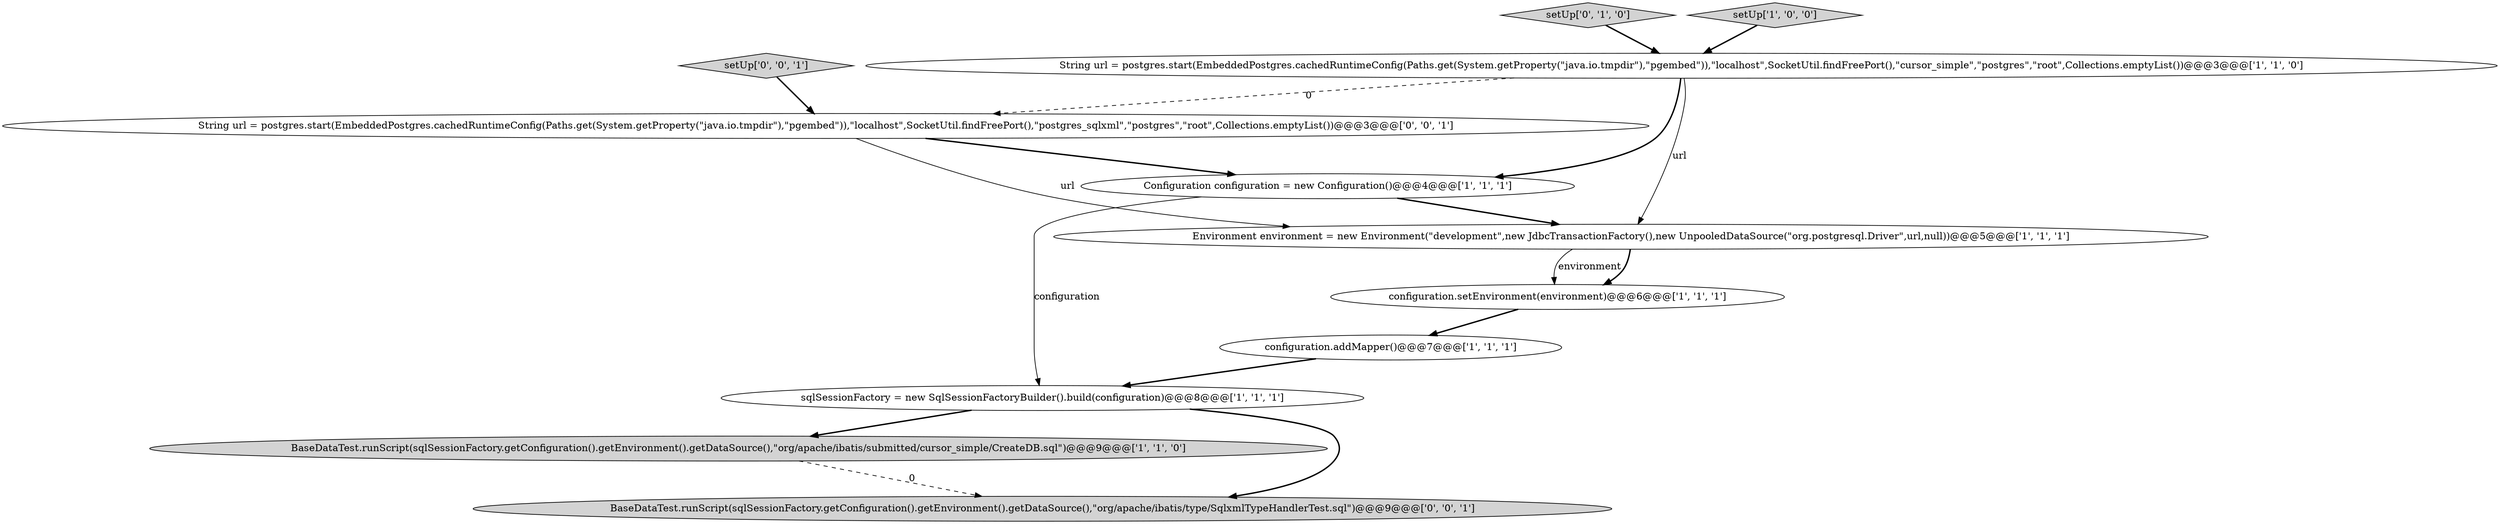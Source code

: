digraph {
6 [style = filled, label = "Configuration configuration = new Configuration()@@@4@@@['1', '1', '1']", fillcolor = white, shape = ellipse image = "AAA0AAABBB1BBB"];
7 [style = filled, label = "BaseDataTest.runScript(sqlSessionFactory.getConfiguration().getEnvironment().getDataSource(),\"org/apache/ibatis/submitted/cursor_simple/CreateDB.sql\")@@@9@@@['1', '1', '0']", fillcolor = lightgray, shape = ellipse image = "AAA0AAABBB1BBB"];
5 [style = filled, label = "configuration.addMapper()@@@7@@@['1', '1', '1']", fillcolor = white, shape = ellipse image = "AAA0AAABBB1BBB"];
10 [style = filled, label = "String url = postgres.start(EmbeddedPostgres.cachedRuntimeConfig(Paths.get(System.getProperty(\"java.io.tmpdir\"),\"pgembed\")),\"localhost\",SocketUtil.findFreePort(),\"postgres_sqlxml\",\"postgres\",\"root\",Collections.emptyList())@@@3@@@['0', '0', '1']", fillcolor = white, shape = ellipse image = "AAA0AAABBB3BBB"];
9 [style = filled, label = "BaseDataTest.runScript(sqlSessionFactory.getConfiguration().getEnvironment().getDataSource(),\"org/apache/ibatis/type/SqlxmlTypeHandlerTest.sql\")@@@9@@@['0', '0', '1']", fillcolor = lightgray, shape = ellipse image = "AAA0AAABBB3BBB"];
4 [style = filled, label = "configuration.setEnvironment(environment)@@@6@@@['1', '1', '1']", fillcolor = white, shape = ellipse image = "AAA0AAABBB1BBB"];
11 [style = filled, label = "setUp['0', '0', '1']", fillcolor = lightgray, shape = diamond image = "AAA0AAABBB3BBB"];
8 [style = filled, label = "setUp['0', '1', '0']", fillcolor = lightgray, shape = diamond image = "AAA0AAABBB2BBB"];
3 [style = filled, label = "Environment environment = new Environment(\"development\",new JdbcTransactionFactory(),new UnpooledDataSource(\"org.postgresql.Driver\",url,null))@@@5@@@['1', '1', '1']", fillcolor = white, shape = ellipse image = "AAA0AAABBB1BBB"];
1 [style = filled, label = "setUp['1', '0', '0']", fillcolor = lightgray, shape = diamond image = "AAA0AAABBB1BBB"];
0 [style = filled, label = "sqlSessionFactory = new SqlSessionFactoryBuilder().build(configuration)@@@8@@@['1', '1', '1']", fillcolor = white, shape = ellipse image = "AAA0AAABBB1BBB"];
2 [style = filled, label = "String url = postgres.start(EmbeddedPostgres.cachedRuntimeConfig(Paths.get(System.getProperty(\"java.io.tmpdir\"),\"pgembed\")),\"localhost\",SocketUtil.findFreePort(),\"cursor_simple\",\"postgres\",\"root\",Collections.emptyList())@@@3@@@['1', '1', '0']", fillcolor = white, shape = ellipse image = "AAA0AAABBB1BBB"];
6->0 [style = solid, label="configuration"];
6->3 [style = bold, label=""];
1->2 [style = bold, label=""];
0->9 [style = bold, label=""];
3->4 [style = solid, label="environment"];
10->3 [style = solid, label="url"];
5->0 [style = bold, label=""];
8->2 [style = bold, label=""];
11->10 [style = bold, label=""];
4->5 [style = bold, label=""];
3->4 [style = bold, label=""];
2->6 [style = bold, label=""];
10->6 [style = bold, label=""];
2->3 [style = solid, label="url"];
7->9 [style = dashed, label="0"];
2->10 [style = dashed, label="0"];
0->7 [style = bold, label=""];
}

